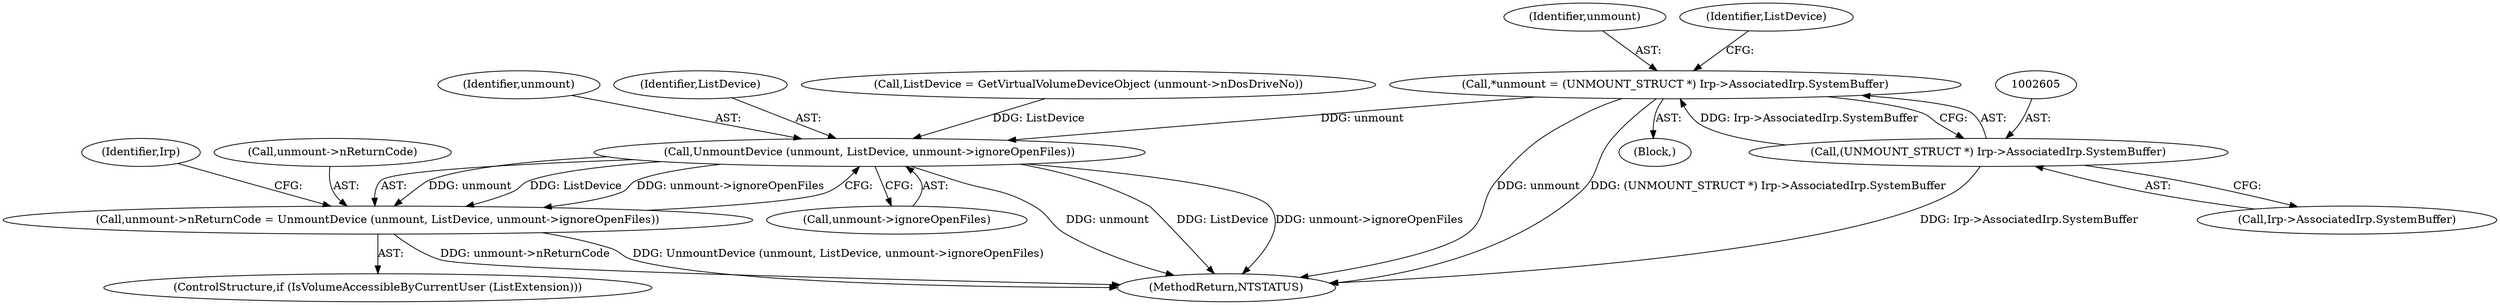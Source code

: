 digraph "0_VeraCrypt_f30f9339c9a0b9bbcc6f5ad38804af39db1f479e@pointer" {
"1002602" [label="(Call,*unmount = (UNMOUNT_STRUCT *) Irp->AssociatedIrp.SystemBuffer)"];
"1002604" [label="(Call,(UNMOUNT_STRUCT *) Irp->AssociatedIrp.SystemBuffer)"];
"1002641" [label="(Call,UnmountDevice (unmount, ListDevice, unmount->ignoreOpenFiles))"];
"1002637" [label="(Call,unmount->nReturnCode = UnmountDevice (unmount, ListDevice, unmount->ignoreOpenFiles))"];
"1003125" [label="(MethodReturn,NTSTATUS)"];
"1002637" [label="(Call,unmount->nReturnCode = UnmountDevice (unmount, ListDevice, unmount->ignoreOpenFiles))"];
"1002642" [label="(Identifier,unmount)"];
"1002602" [label="(Call,*unmount = (UNMOUNT_STRUCT *) Irp->AssociatedIrp.SystemBuffer)"];
"1002603" [label="(Identifier,unmount)"];
"1002643" [label="(Identifier,ListDevice)"];
"1002612" [label="(Call,ListDevice = GetVirtualVolumeDeviceObject (unmount->nDosDriveNo))"];
"1002606" [label="(Call,Irp->AssociatedIrp.SystemBuffer)"];
"1002604" [label="(Call,(UNMOUNT_STRUCT *) Irp->AssociatedIrp.SystemBuffer)"];
"1002638" [label="(Call,unmount->nReturnCode)"];
"1002613" [label="(Identifier,ListDevice)"];
"1002634" [label="(ControlStructure,if (IsVolumeAccessibleByCurrentUser (ListExtension)))"];
"1002650" [label="(Identifier,Irp)"];
"1002600" [label="(Block,)"];
"1002644" [label="(Call,unmount->ignoreOpenFiles)"];
"1002641" [label="(Call,UnmountDevice (unmount, ListDevice, unmount->ignoreOpenFiles))"];
"1002602" -> "1002600"  [label="AST: "];
"1002602" -> "1002604"  [label="CFG: "];
"1002603" -> "1002602"  [label="AST: "];
"1002604" -> "1002602"  [label="AST: "];
"1002613" -> "1002602"  [label="CFG: "];
"1002602" -> "1003125"  [label="DDG: unmount"];
"1002602" -> "1003125"  [label="DDG: (UNMOUNT_STRUCT *) Irp->AssociatedIrp.SystemBuffer"];
"1002604" -> "1002602"  [label="DDG: Irp->AssociatedIrp.SystemBuffer"];
"1002602" -> "1002641"  [label="DDG: unmount"];
"1002604" -> "1002606"  [label="CFG: "];
"1002605" -> "1002604"  [label="AST: "];
"1002606" -> "1002604"  [label="AST: "];
"1002604" -> "1003125"  [label="DDG: Irp->AssociatedIrp.SystemBuffer"];
"1002641" -> "1002637"  [label="AST: "];
"1002641" -> "1002644"  [label="CFG: "];
"1002642" -> "1002641"  [label="AST: "];
"1002643" -> "1002641"  [label="AST: "];
"1002644" -> "1002641"  [label="AST: "];
"1002637" -> "1002641"  [label="CFG: "];
"1002641" -> "1003125"  [label="DDG: unmount"];
"1002641" -> "1003125"  [label="DDG: ListDevice"];
"1002641" -> "1003125"  [label="DDG: unmount->ignoreOpenFiles"];
"1002641" -> "1002637"  [label="DDG: unmount"];
"1002641" -> "1002637"  [label="DDG: ListDevice"];
"1002641" -> "1002637"  [label="DDG: unmount->ignoreOpenFiles"];
"1002612" -> "1002641"  [label="DDG: ListDevice"];
"1002637" -> "1002634"  [label="AST: "];
"1002638" -> "1002637"  [label="AST: "];
"1002650" -> "1002637"  [label="CFG: "];
"1002637" -> "1003125"  [label="DDG: unmount->nReturnCode"];
"1002637" -> "1003125"  [label="DDG: UnmountDevice (unmount, ListDevice, unmount->ignoreOpenFiles)"];
}
